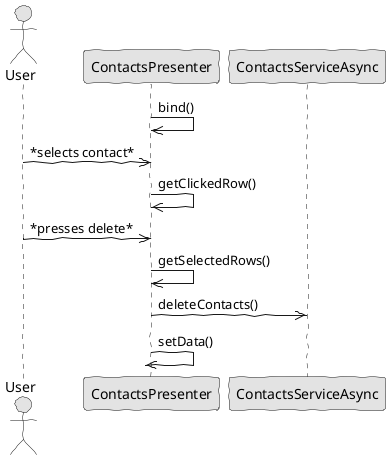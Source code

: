 @startuml class-diagram.png
skinparam handwritten true
skinparam monochrome true
skinparam packageStyle rect
skinparam defaultFontName FG Virgil
skinparam shadowing false

actor User

participant ContactsPresenter
participant ContactsServiceAsync

ContactsPresenter ->> ContactsPresenter : bind()
User ->> ContactsPresenter: *selects contact*
ContactsPresenter ->> ContactsPresenter : getClickedRow()
User ->> ContactsPresenter: *presses delete*
ContactsPresenter ->> ContactsPresenter : getSelectedRows()
ContactsPresenter ->> ContactsServiceAsync : deleteContacts()
ContactsPresenter ->> ContactsPresenter : setData()

deactivate ContactsServiceAsync
deactivate ContactsPresenter


@enduml
